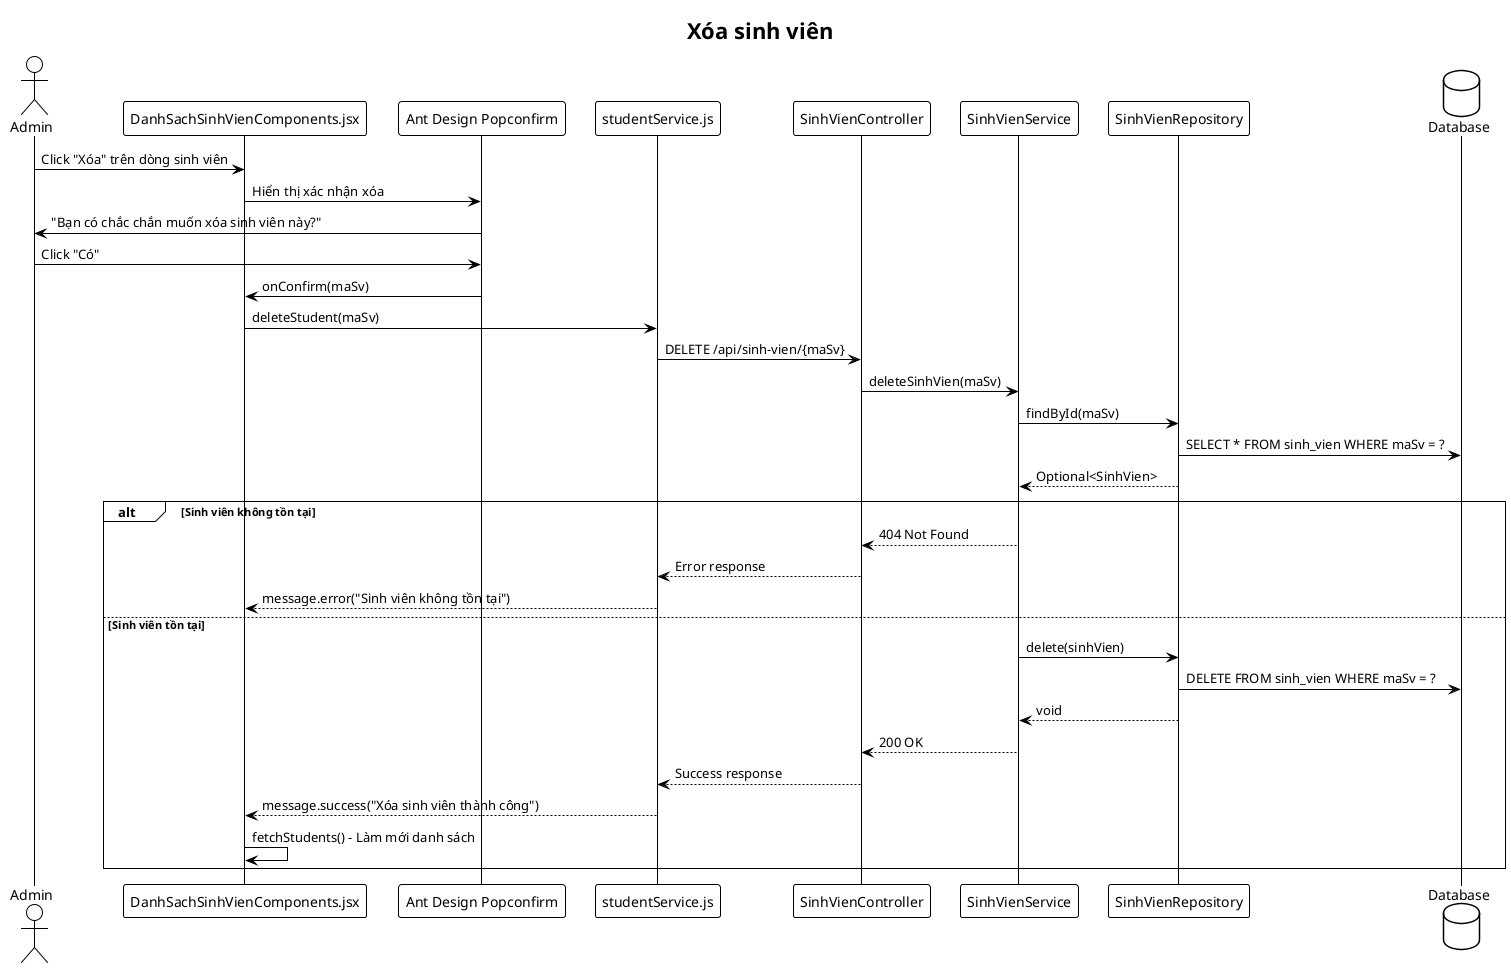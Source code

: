 @startuml
!theme plain
title Xóa sinh viên

actor "Admin" as admin
participant "DanhSachSinhVienComponents.jsx" as component
participant "Ant Design Popconfirm" as popconfirm
participant "studentService.js" as studentService
participant "SinhVienController" as controller
participant "SinhVienService" as service
participant "SinhVienRepository" as repository
database "Database" as db

admin -> component: Click "Xóa" trên dòng sinh viên
component -> popconfirm: Hiển thị xác nhận xóa
popconfirm -> admin: "Bạn có chắc chắn muốn xóa sinh viên này?"
admin -> popconfirm: Click "Có"
popconfirm -> component: onConfirm(maSv)
component -> studentService: deleteStudent(maSv)
studentService -> controller: DELETE /api/sinh-vien/{maSv}
controller -> service: deleteSinhVien(maSv)
service -> repository: findById(maSv)
repository -> db: SELECT * FROM sinh_vien WHERE maSv = ?
repository --> service: Optional<SinhVien>
alt Sinh viên không tồn tại
    service --> controller: 404 Not Found
    controller --> studentService: Error response
    studentService --> component: message.error("Sinh viên không tồn tại")
else Sinh viên tồn tại
    service -> repository: delete(sinhVien)
    repository -> db: DELETE FROM sinh_vien WHERE maSv = ?
    repository --> service: void
    service --> controller: 200 OK
    controller --> studentService: Success response
    studentService --> component: message.success("Xóa sinh viên thành công")
    component -> component: fetchStudents() - Làm mới danh sách
end
@enduml